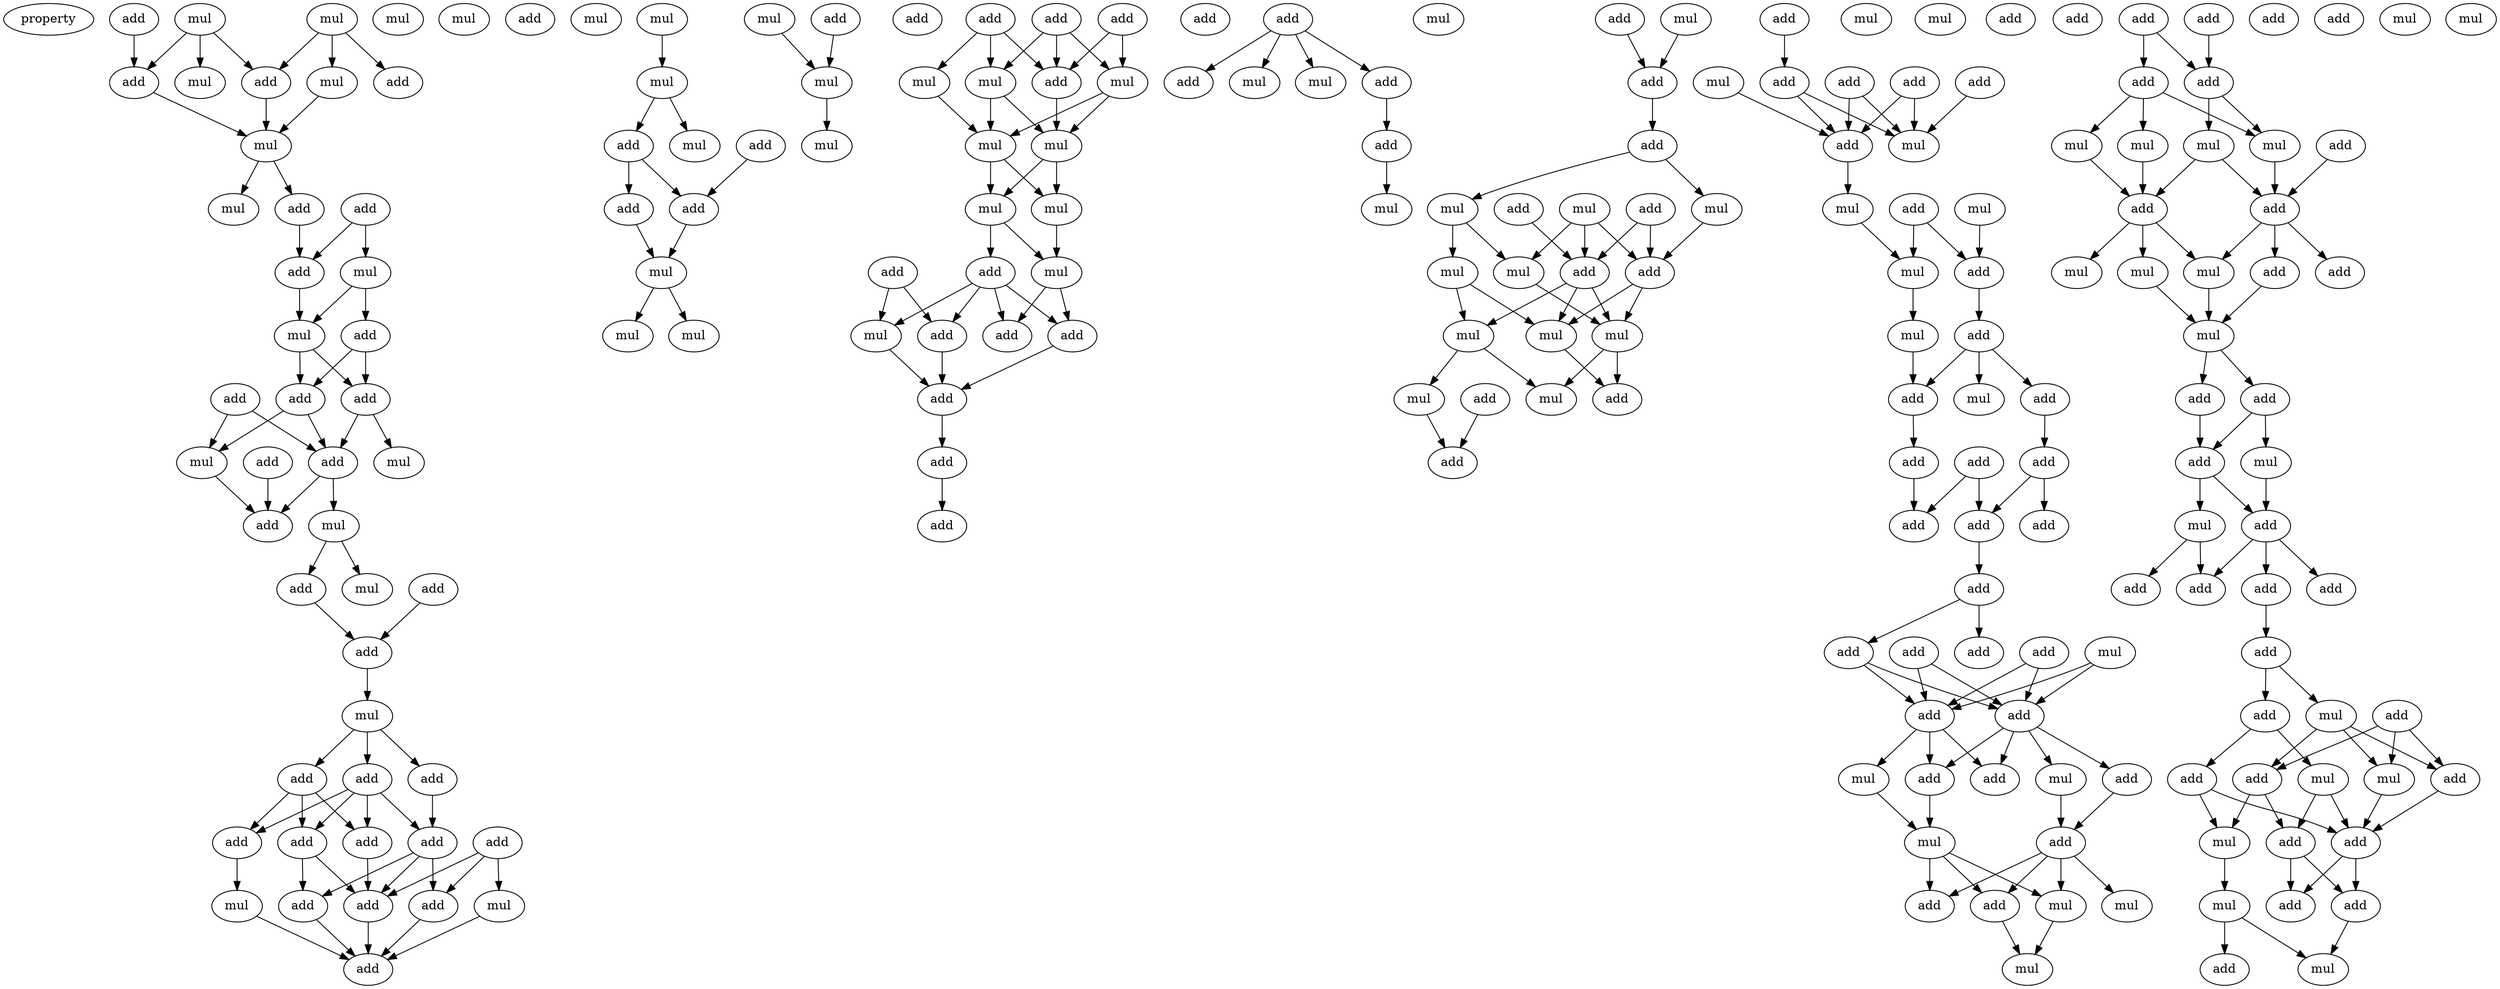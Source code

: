 digraph {
    node [fontcolor=black]
    property [mul=2,lf=1.8]
    0 [ label = mul ];
    1 [ label = add ];
    2 [ label = mul ];
    3 [ label = add ];
    4 [ label = mul ];
    5 [ label = mul ];
    6 [ label = add ];
    7 [ label = add ];
    8 [ label = mul ];
    9 [ label = mul ];
    10 [ label = add ];
    11 [ label = add ];
    12 [ label = mul ];
    13 [ label = mul ];
    14 [ label = add ];
    15 [ label = mul ];
    16 [ label = mul ];
    17 [ label = add ];
    18 [ label = add ];
    19 [ label = add ];
    20 [ label = add ];
    21 [ label = mul ];
    22 [ label = add ];
    23 [ label = mul ];
    24 [ label = add ];
    25 [ label = add ];
    26 [ label = mul ];
    27 [ label = add ];
    28 [ label = add ];
    29 [ label = add ];
    30 [ label = mul ];
    31 [ label = add ];
    32 [ label = mul ];
    33 [ label = mul ];
    34 [ label = add ];
    35 [ label = add ];
    36 [ label = add ];
    37 [ label = add ];
    38 [ label = add ];
    39 [ label = add ];
    40 [ label = add ];
    41 [ label = add ];
    42 [ label = add ];
    43 [ label = add ];
    44 [ label = add ];
    45 [ label = mul ];
    46 [ label = mul ];
    47 [ label = add ];
    48 [ label = mul ];
    49 [ label = mul ];
    50 [ label = add ];
    51 [ label = add ];
    52 [ label = mul ];
    53 [ label = add ];
    54 [ label = add ];
    55 [ label = mul ];
    56 [ label = mul ];
    57 [ label = add ];
    58 [ label = mul ];
    59 [ label = mul ];
    60 [ label = add ];
    61 [ label = mul ];
    62 [ label = add ];
    63 [ label = add ];
    64 [ label = add ];
    65 [ label = mul ];
    66 [ label = mul ];
    67 [ label = mul ];
    68 [ label = mul ];
    69 [ label = add ];
    70 [ label = mul ];
    71 [ label = mul ];
    72 [ label = mul ];
    73 [ label = mul ];
    74 [ label = add ];
    75 [ label = add ];
    76 [ label = mul ];
    77 [ label = mul ];
    78 [ label = add ];
    79 [ label = add ];
    80 [ label = add ];
    81 [ label = add ];
    82 [ label = add ];
    83 [ label = add ];
    84 [ label = add ];
    85 [ label = add ];
    86 [ label = add ];
    87 [ label = mul ];
    88 [ label = mul ];
    89 [ label = add ];
    90 [ label = add ];
    91 [ label = mul ];
    92 [ label = mul ];
    93 [ label = add ];
    94 [ label = mul ];
    95 [ label = add ];
    96 [ label = add ];
    97 [ label = mul ];
    98 [ label = mul ];
    99 [ label = add ];
    100 [ label = mul ];
    101 [ label = add ];
    102 [ label = add ];
    103 [ label = add ];
    104 [ label = mul ];
    105 [ label = mul ];
    106 [ label = mul ];
    107 [ label = mul ];
    108 [ label = mul ];
    109 [ label = add ];
    110 [ label = mul ];
    111 [ label = mul ];
    112 [ label = add ];
    113 [ label = add ];
    114 [ label = add ];
    115 [ label = add ];
    116 [ label = add ];
    117 [ label = mul ];
    118 [ label = add ];
    119 [ label = add ];
    120 [ label = add ];
    121 [ label = mul ];
    122 [ label = mul ];
    123 [ label = mul ];
    124 [ label = mul ];
    125 [ label = mul ];
    126 [ label = add ];
    127 [ label = add ];
    128 [ label = mul ];
    129 [ label = mul ];
    130 [ label = add ];
    131 [ label = add ];
    132 [ label = mul ];
    133 [ label = add ];
    134 [ label = add ];
    135 [ label = add ];
    136 [ label = add ];
    137 [ label = add ];
    138 [ label = add ];
    139 [ label = add ];
    140 [ label = add ];
    141 [ label = add ];
    142 [ label = add ];
    143 [ label = add ];
    144 [ label = add ];
    145 [ label = mul ];
    146 [ label = add ];
    147 [ label = add ];
    148 [ label = add ];
    149 [ label = add ];
    150 [ label = mul ];
    151 [ label = mul ];
    152 [ label = add ];
    153 [ label = add ];
    154 [ label = add ];
    155 [ label = mul ];
    156 [ label = add ];
    157 [ label = add ];
    158 [ label = mul ];
    159 [ label = add ];
    160 [ label = mul ];
    161 [ label = mul ];
    162 [ label = add ];
    163 [ label = add ];
    164 [ label = add ];
    165 [ label = add ];
    166 [ label = add ];
    167 [ label = mul ];
    168 [ label = add ];
    169 [ label = mul ];
    170 [ label = mul ];
    171 [ label = mul ];
    172 [ label = add ];
    173 [ label = add ];
    174 [ label = mul ];
    175 [ label = add ];
    176 [ label = mul ];
    177 [ label = mul ];
    178 [ label = add ];
    179 [ label = mul ];
    180 [ label = add ];
    181 [ label = add ];
    182 [ label = mul ];
    183 [ label = add ];
    184 [ label = add ];
    185 [ label = mul ];
    186 [ label = add ];
    187 [ label = add ];
    188 [ label = add ];
    189 [ label = add ];
    190 [ label = add ];
    191 [ label = add ];
    192 [ label = mul ];
    193 [ label = add ];
    194 [ label = add ];
    195 [ label = add ];
    196 [ label = mul ];
    197 [ label = mul ];
    198 [ label = add ];
    199 [ label = add ];
    200 [ label = mul ];
    201 [ label = add ];
    202 [ label = add ];
    203 [ label = add ];
    204 [ label = add ];
    205 [ label = mul ];
    206 [ label = add ];
    207 [ label = mul ];
    208 [ label = mul ];
    209 [ label = mul ];
    0 -> 3 [ name = 0 ];
    0 -> 5 [ name = 1 ];
    0 -> 7 [ name = 2 ];
    1 -> 7 [ name = 3 ];
    2 -> 3 [ name = 4 ];
    2 -> 4 [ name = 5 ];
    2 -> 6 [ name = 6 ];
    3 -> 8 [ name = 7 ];
    4 -> 8 [ name = 8 ];
    7 -> 8 [ name = 9 ];
    8 -> 10 [ name = 10 ];
    8 -> 13 [ name = 11 ];
    10 -> 14 [ name = 12 ];
    11 -> 14 [ name = 13 ];
    11 -> 15 [ name = 14 ];
    14 -> 16 [ name = 15 ];
    15 -> 16 [ name = 16 ];
    15 -> 17 [ name = 17 ];
    16 -> 19 [ name = 18 ];
    16 -> 20 [ name = 19 ];
    17 -> 19 [ name = 20 ];
    17 -> 20 [ name = 21 ];
    18 -> 21 [ name = 22 ];
    18 -> 24 [ name = 23 ];
    19 -> 23 [ name = 24 ];
    19 -> 24 [ name = 25 ];
    20 -> 21 [ name = 26 ];
    20 -> 24 [ name = 27 ];
    21 -> 25 [ name = 28 ];
    22 -> 25 [ name = 29 ];
    24 -> 25 [ name = 30 ];
    24 -> 26 [ name = 31 ];
    26 -> 27 [ name = 32 ];
    26 -> 30 [ name = 33 ];
    27 -> 31 [ name = 34 ];
    29 -> 31 [ name = 35 ];
    31 -> 33 [ name = 36 ];
    33 -> 34 [ name = 37 ];
    33 -> 35 [ name = 38 ];
    33 -> 36 [ name = 39 ];
    34 -> 40 [ name = 40 ];
    35 -> 37 [ name = 41 ];
    35 -> 38 [ name = 42 ];
    35 -> 40 [ name = 43 ];
    35 -> 41 [ name = 44 ];
    36 -> 37 [ name = 45 ];
    36 -> 38 [ name = 46 ];
    36 -> 41 [ name = 47 ];
    37 -> 42 [ name = 48 ];
    38 -> 45 [ name = 49 ];
    39 -> 42 [ name = 50 ];
    39 -> 43 [ name = 51 ];
    39 -> 46 [ name = 52 ];
    40 -> 42 [ name = 53 ];
    40 -> 43 [ name = 54 ];
    40 -> 44 [ name = 55 ];
    41 -> 42 [ name = 56 ];
    41 -> 44 [ name = 57 ];
    42 -> 47 [ name = 58 ];
    43 -> 47 [ name = 59 ];
    44 -> 47 [ name = 60 ];
    45 -> 47 [ name = 61 ];
    46 -> 47 [ name = 62 ];
    48 -> 49 [ name = 63 ];
    49 -> 51 [ name = 64 ];
    49 -> 52 [ name = 65 ];
    50 -> 54 [ name = 66 ];
    51 -> 53 [ name = 67 ];
    51 -> 54 [ name = 68 ];
    53 -> 55 [ name = 69 ];
    54 -> 55 [ name = 70 ];
    55 -> 58 [ name = 71 ];
    55 -> 59 [ name = 72 ];
    56 -> 61 [ name = 73 ];
    57 -> 61 [ name = 74 ];
    61 -> 65 [ name = 75 ];
    62 -> 67 [ name = 76 ];
    62 -> 68 [ name = 77 ];
    62 -> 69 [ name = 78 ];
    63 -> 66 [ name = 79 ];
    63 -> 67 [ name = 80 ];
    63 -> 69 [ name = 81 ];
    64 -> 68 [ name = 82 ];
    64 -> 69 [ name = 83 ];
    66 -> 70 [ name = 84 ];
    67 -> 70 [ name = 85 ];
    67 -> 71 [ name = 86 ];
    68 -> 70 [ name = 87 ];
    68 -> 71 [ name = 88 ];
    69 -> 71 [ name = 89 ];
    70 -> 72 [ name = 90 ];
    70 -> 73 [ name = 91 ];
    71 -> 72 [ name = 92 ];
    71 -> 73 [ name = 93 ];
    72 -> 76 [ name = 94 ];
    73 -> 75 [ name = 95 ];
    73 -> 76 [ name = 96 ];
    74 -> 77 [ name = 97 ];
    74 -> 80 [ name = 98 ];
    75 -> 77 [ name = 99 ];
    75 -> 78 [ name = 100 ];
    75 -> 80 [ name = 101 ];
    75 -> 81 [ name = 102 ];
    76 -> 78 [ name = 103 ];
    76 -> 81 [ name = 104 ];
    77 -> 82 [ name = 105 ];
    80 -> 82 [ name = 106 ];
    81 -> 82 [ name = 107 ];
    82 -> 83 [ name = 108 ];
    83 -> 86 [ name = 109 ];
    84 -> 85 [ name = 110 ];
    84 -> 87 [ name = 111 ];
    84 -> 88 [ name = 112 ];
    84 -> 89 [ name = 113 ];
    89 -> 90 [ name = 114 ];
    90 -> 92 [ name = 115 ];
    93 -> 95 [ name = 116 ];
    94 -> 95 [ name = 117 ];
    95 -> 96 [ name = 118 ];
    96 -> 97 [ name = 119 ];
    96 -> 100 [ name = 120 ];
    97 -> 102 [ name = 121 ];
    98 -> 102 [ name = 122 ];
    98 -> 103 [ name = 123 ];
    98 -> 104 [ name = 124 ];
    99 -> 102 [ name = 125 ];
    99 -> 103 [ name = 126 ];
    100 -> 104 [ name = 127 ];
    100 -> 105 [ name = 128 ];
    101 -> 103 [ name = 129 ];
    102 -> 106 [ name = 130 ];
    102 -> 107 [ name = 131 ];
    103 -> 106 [ name = 132 ];
    103 -> 107 [ name = 133 ];
    103 -> 108 [ name = 134 ];
    104 -> 106 [ name = 135 ];
    105 -> 107 [ name = 136 ];
    105 -> 108 [ name = 137 ];
    106 -> 110 [ name = 138 ];
    106 -> 112 [ name = 139 ];
    107 -> 112 [ name = 140 ];
    108 -> 110 [ name = 141 ];
    108 -> 111 [ name = 142 ];
    109 -> 113 [ name = 143 ];
    111 -> 113 [ name = 144 ];
    114 -> 116 [ name = 145 ];
    115 -> 121 [ name = 146 ];
    116 -> 120 [ name = 147 ];
    116 -> 121 [ name = 148 ];
    117 -> 120 [ name = 149 ];
    118 -> 120 [ name = 150 ];
    118 -> 121 [ name = 151 ];
    119 -> 120 [ name = 152 ];
    119 -> 121 [ name = 153 ];
    120 -> 122 [ name = 154 ];
    122 -> 128 [ name = 155 ];
    125 -> 127 [ name = 156 ];
    126 -> 127 [ name = 157 ];
    126 -> 128 [ name = 158 ];
    127 -> 130 [ name = 159 ];
    128 -> 129 [ name = 160 ];
    129 -> 133 [ name = 161 ];
    130 -> 131 [ name = 162 ];
    130 -> 132 [ name = 163 ];
    130 -> 133 [ name = 164 ];
    131 -> 135 [ name = 165 ];
    133 -> 136 [ name = 166 ];
    135 -> 140 [ name = 167 ];
    135 -> 141 [ name = 168 ];
    136 -> 139 [ name = 169 ];
    137 -> 139 [ name = 170 ];
    137 -> 140 [ name = 171 ];
    140 -> 142 [ name = 172 ];
    142 -> 143 [ name = 173 ];
    142 -> 144 [ name = 174 ];
    143 -> 148 [ name = 175 ];
    143 -> 149 [ name = 176 ];
    145 -> 148 [ name = 177 ];
    145 -> 149 [ name = 178 ];
    146 -> 148 [ name = 179 ];
    146 -> 149 [ name = 180 ];
    147 -> 148 [ name = 181 ];
    147 -> 149 [ name = 182 ];
    148 -> 151 [ name = 183 ];
    148 -> 152 [ name = 184 ];
    148 -> 153 [ name = 185 ];
    148 -> 154 [ name = 186 ];
    149 -> 150 [ name = 187 ];
    149 -> 152 [ name = 188 ];
    149 -> 153 [ name = 189 ];
    150 -> 155 [ name = 190 ];
    151 -> 156 [ name = 191 ];
    152 -> 155 [ name = 192 ];
    154 -> 156 [ name = 193 ];
    155 -> 157 [ name = 194 ];
    155 -> 159 [ name = 195 ];
    155 -> 160 [ name = 196 ];
    156 -> 157 [ name = 197 ];
    156 -> 158 [ name = 198 ];
    156 -> 159 [ name = 199 ];
    156 -> 160 [ name = 200 ];
    159 -> 161 [ name = 201 ];
    160 -> 161 [ name = 202 ];
    162 -> 165 [ name = 203 ];
    162 -> 166 [ name = 204 ];
    164 -> 166 [ name = 205 ];
    165 -> 167 [ name = 206 ];
    165 -> 169 [ name = 207 ];
    165 -> 171 [ name = 208 ];
    166 -> 167 [ name = 209 ];
    166 -> 170 [ name = 210 ];
    167 -> 173 [ name = 211 ];
    168 -> 173 [ name = 212 ];
    169 -> 172 [ name = 213 ];
    170 -> 172 [ name = 214 ];
    170 -> 173 [ name = 215 ];
    171 -> 172 [ name = 216 ];
    172 -> 174 [ name = 217 ];
    172 -> 176 [ name = 218 ];
    172 -> 177 [ name = 219 ];
    173 -> 174 [ name = 220 ];
    173 -> 175 [ name = 221 ];
    173 -> 178 [ name = 222 ];
    174 -> 179 [ name = 223 ];
    176 -> 179 [ name = 224 ];
    178 -> 179 [ name = 225 ];
    179 -> 180 [ name = 226 ];
    179 -> 181 [ name = 227 ];
    180 -> 184 [ name = 228 ];
    181 -> 182 [ name = 229 ];
    181 -> 184 [ name = 230 ];
    182 -> 186 [ name = 231 ];
    184 -> 185 [ name = 232 ];
    184 -> 186 [ name = 233 ];
    185 -> 187 [ name = 234 ];
    185 -> 190 [ name = 235 ];
    186 -> 188 [ name = 236 ];
    186 -> 189 [ name = 237 ];
    186 -> 190 [ name = 238 ];
    188 -> 191 [ name = 239 ];
    191 -> 192 [ name = 240 ];
    191 -> 194 [ name = 241 ];
    192 -> 195 [ name = 242 ];
    192 -> 197 [ name = 243 ];
    192 -> 199 [ name = 244 ];
    193 -> 195 [ name = 245 ];
    193 -> 197 [ name = 246 ];
    193 -> 199 [ name = 247 ];
    194 -> 196 [ name = 248 ];
    194 -> 198 [ name = 249 ];
    195 -> 200 [ name = 250 ];
    195 -> 201 [ name = 251 ];
    196 -> 201 [ name = 252 ];
    196 -> 202 [ name = 253 ];
    197 -> 202 [ name = 254 ];
    198 -> 200 [ name = 255 ];
    198 -> 202 [ name = 256 ];
    199 -> 202 [ name = 257 ];
    200 -> 205 [ name = 258 ];
    201 -> 203 [ name = 259 ];
    201 -> 204 [ name = 260 ];
    202 -> 203 [ name = 261 ];
    202 -> 204 [ name = 262 ];
    204 -> 207 [ name = 263 ];
    205 -> 206 [ name = 264 ];
    205 -> 207 [ name = 265 ];
}
